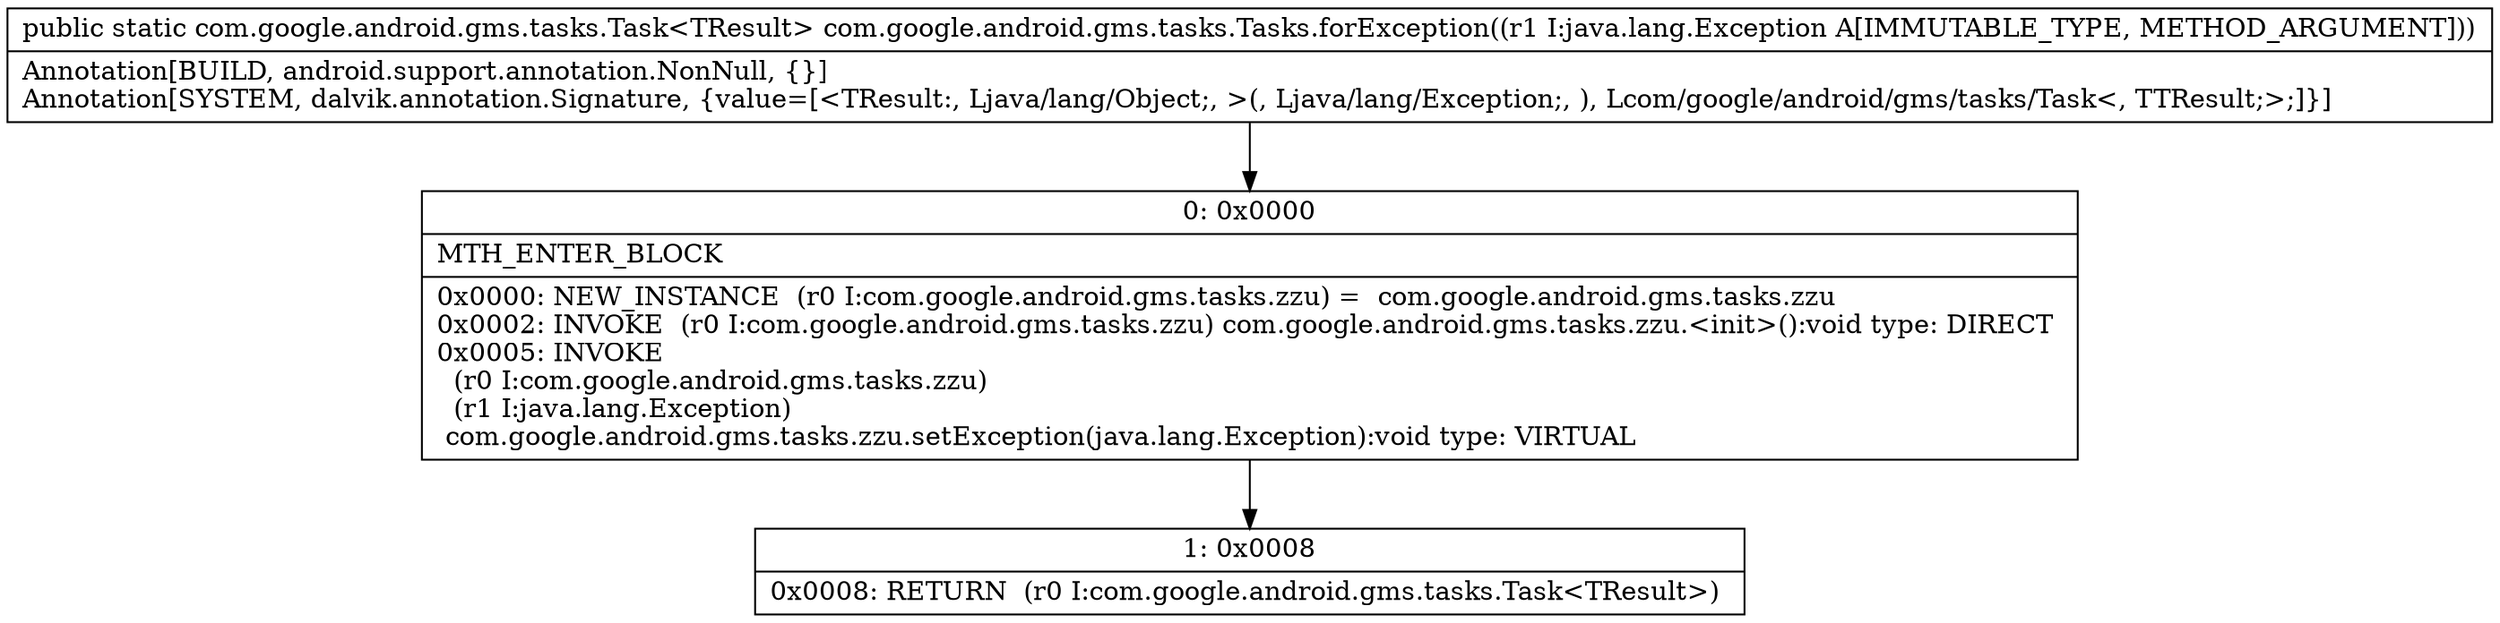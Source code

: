 digraph "CFG forcom.google.android.gms.tasks.Tasks.forException(Ljava\/lang\/Exception;)Lcom\/google\/android\/gms\/tasks\/Task;" {
Node_0 [shape=record,label="{0\:\ 0x0000|MTH_ENTER_BLOCK\l|0x0000: NEW_INSTANCE  (r0 I:com.google.android.gms.tasks.zzu) =  com.google.android.gms.tasks.zzu \l0x0002: INVOKE  (r0 I:com.google.android.gms.tasks.zzu) com.google.android.gms.tasks.zzu.\<init\>():void type: DIRECT \l0x0005: INVOKE  \l  (r0 I:com.google.android.gms.tasks.zzu)\l  (r1 I:java.lang.Exception)\l com.google.android.gms.tasks.zzu.setException(java.lang.Exception):void type: VIRTUAL \l}"];
Node_1 [shape=record,label="{1\:\ 0x0008|0x0008: RETURN  (r0 I:com.google.android.gms.tasks.Task\<TResult\>) \l}"];
MethodNode[shape=record,label="{public static com.google.android.gms.tasks.Task\<TResult\> com.google.android.gms.tasks.Tasks.forException((r1 I:java.lang.Exception A[IMMUTABLE_TYPE, METHOD_ARGUMENT]))  | Annotation[BUILD, android.support.annotation.NonNull, \{\}]\lAnnotation[SYSTEM, dalvik.annotation.Signature, \{value=[\<TResult:, Ljava\/lang\/Object;, \>(, Ljava\/lang\/Exception;, ), Lcom\/google\/android\/gms\/tasks\/Task\<, TTResult;\>;]\}]\l}"];
MethodNode -> Node_0;
Node_0 -> Node_1;
}

